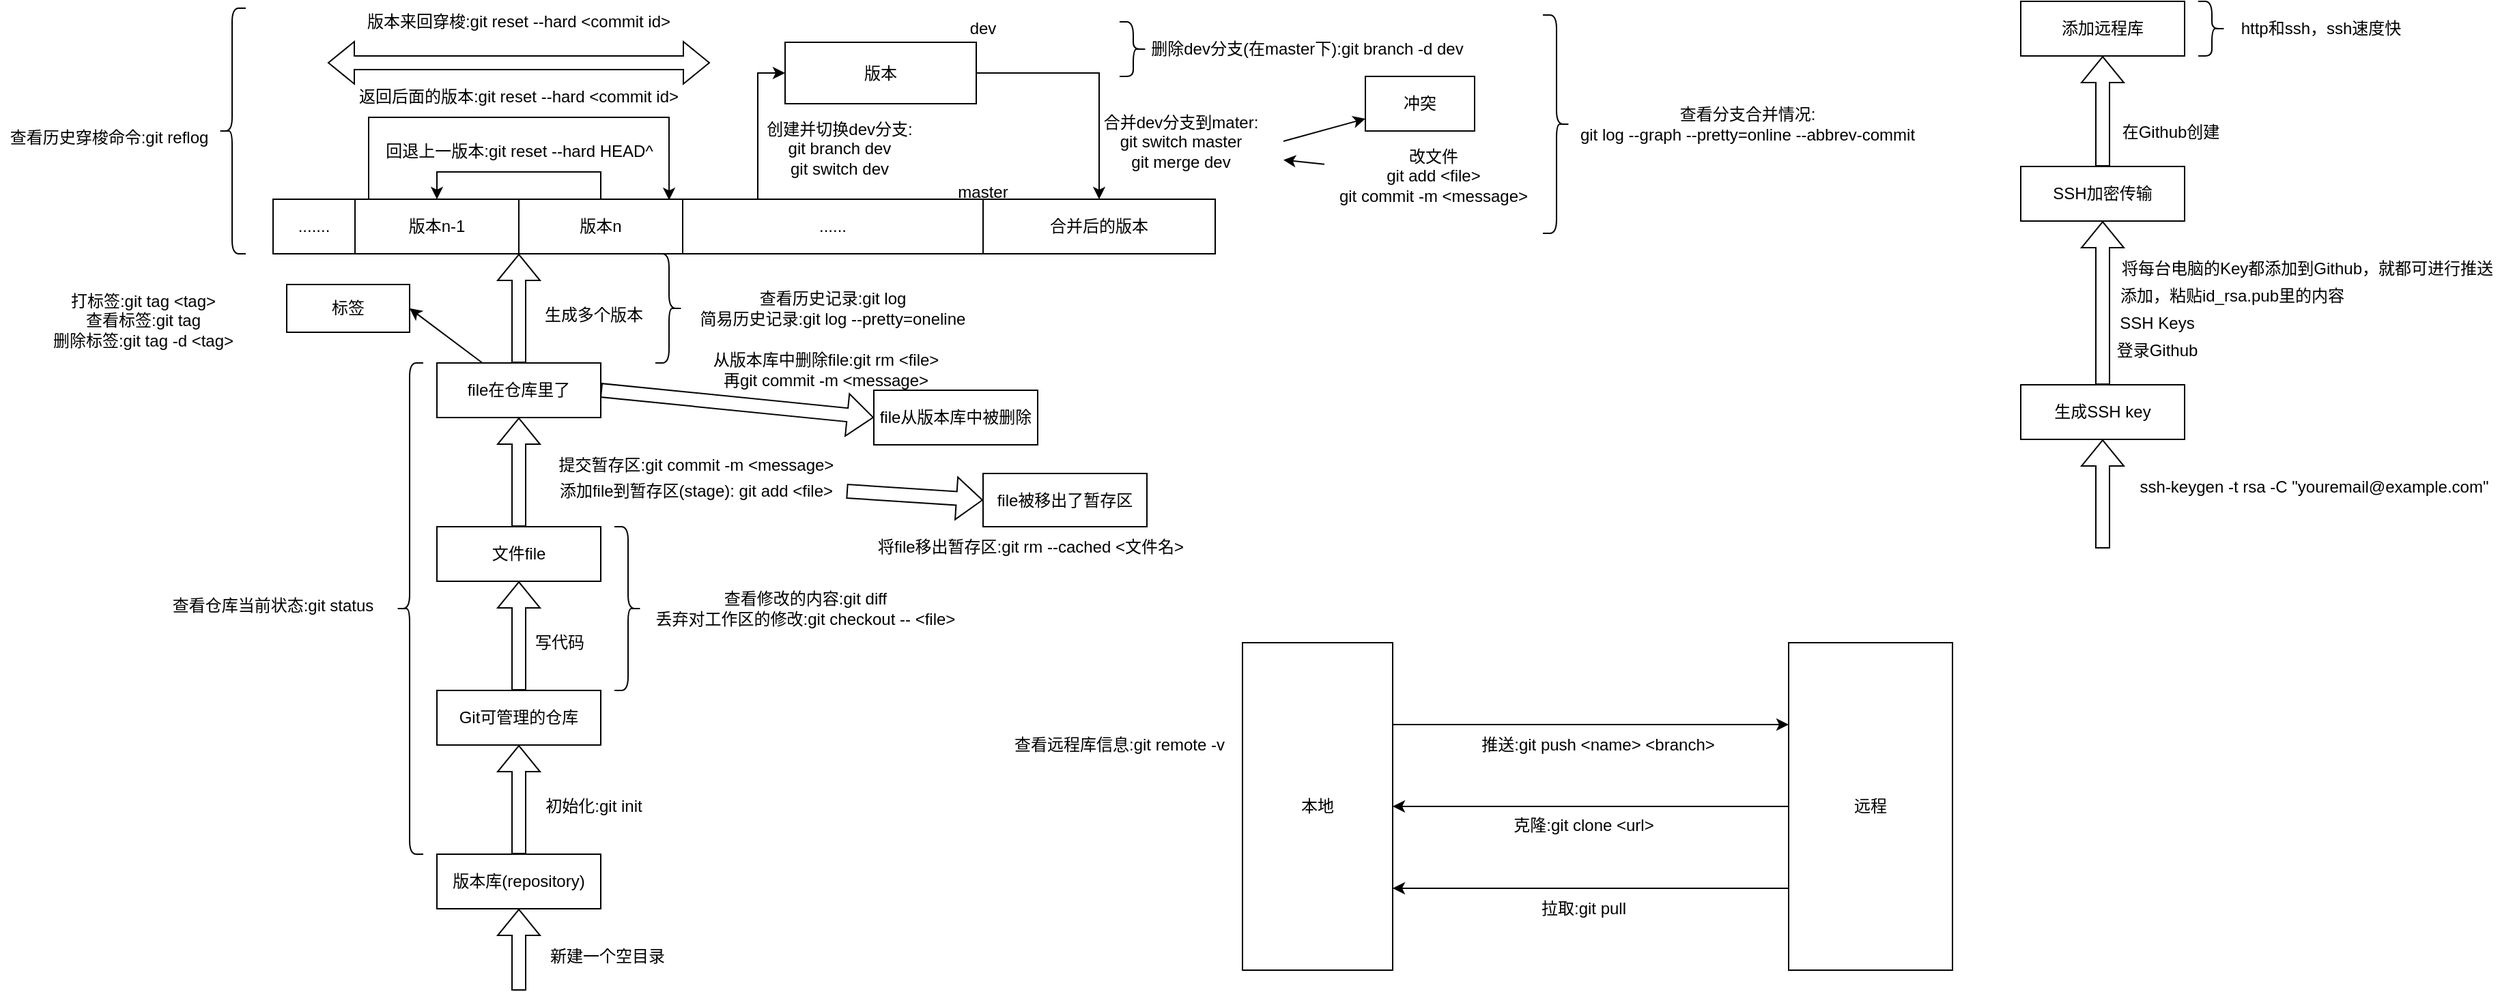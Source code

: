 <mxfile version="20.3.0" type="device"><diagram id="7AsoNADem4WIWNu8UOQh" name="第 1 页"><mxGraphModel dx="1185" dy="721" grid="1" gridSize="10" guides="1" tooltips="1" connect="1" arrows="1" fold="1" page="1" pageScale="1" pageWidth="1169" pageHeight="827" math="0" shadow="0"><root><mxCell id="0"/><mxCell id="1" parent="0"/><mxCell id="nb2i-MnFwxF-TkQ2LOz--84" style="edgeStyle=none;rounded=0;orthogonalLoop=1;jettySize=auto;html=1;entryX=0;entryY=0.25;entryDx=0;entryDy=0;exitX=1;exitY=0.25;exitDx=0;exitDy=0;" edge="1" parent="1" source="nb2i-MnFwxF-TkQ2LOz--1" target="nb2i-MnFwxF-TkQ2LOz--2"><mxGeometry relative="1" as="geometry"/></mxCell><mxCell id="nb2i-MnFwxF-TkQ2LOz--1" value="本地" style="rounded=0;whiteSpace=wrap;html=1;" vertex="1" parent="1"><mxGeometry x="920" y="560" width="110" height="240" as="geometry"/></mxCell><mxCell id="nb2i-MnFwxF-TkQ2LOz--63" style="edgeStyle=orthogonalEdgeStyle;rounded=0;orthogonalLoop=1;jettySize=auto;html=1;entryX=1;entryY=0.5;entryDx=0;entryDy=0;" edge="1" parent="1" source="nb2i-MnFwxF-TkQ2LOz--2" target="nb2i-MnFwxF-TkQ2LOz--1"><mxGeometry relative="1" as="geometry"/></mxCell><mxCell id="nb2i-MnFwxF-TkQ2LOz--86" style="edgeStyle=none;rounded=0;orthogonalLoop=1;jettySize=auto;html=1;entryX=1;entryY=0.75;entryDx=0;entryDy=0;exitX=0;exitY=0.75;exitDx=0;exitDy=0;" edge="1" parent="1" source="nb2i-MnFwxF-TkQ2LOz--2" target="nb2i-MnFwxF-TkQ2LOz--1"><mxGeometry relative="1" as="geometry"/></mxCell><mxCell id="nb2i-MnFwxF-TkQ2LOz--2" value="远程" style="rounded=0;whiteSpace=wrap;html=1;" vertex="1" parent="1"><mxGeometry x="1320" y="560" width="120" height="240" as="geometry"/></mxCell><mxCell id="nb2i-MnFwxF-TkQ2LOz--3" value="版本库(repository)" style="rounded=0;whiteSpace=wrap;html=1;" vertex="1" parent="1"><mxGeometry x="330" y="715" width="120" height="40" as="geometry"/></mxCell><mxCell id="nb2i-MnFwxF-TkQ2LOz--4" value="" style="shape=flexArrow;endArrow=classic;html=1;rounded=0;entryX=0.5;entryY=1;entryDx=0;entryDy=0;" edge="1" parent="1" target="nb2i-MnFwxF-TkQ2LOz--3"><mxGeometry width="50" height="50" relative="1" as="geometry"><mxPoint x="390" y="815" as="sourcePoint"/><mxPoint x="440" y="535" as="targetPoint"/></mxGeometry></mxCell><mxCell id="nb2i-MnFwxF-TkQ2LOz--6" value="新建一个空目录" style="text;html=1;strokeColor=none;fillColor=none;align=center;verticalAlign=middle;whiteSpace=wrap;rounded=0;" vertex="1" parent="1"><mxGeometry x="410" y="775" width="90" height="30" as="geometry"/></mxCell><mxCell id="nb2i-MnFwxF-TkQ2LOz--7" value="Git可管理的仓库" style="rounded=0;whiteSpace=wrap;html=1;" vertex="1" parent="1"><mxGeometry x="330" y="595" width="120" height="40" as="geometry"/></mxCell><mxCell id="nb2i-MnFwxF-TkQ2LOz--8" value="" style="shape=flexArrow;endArrow=classic;html=1;rounded=0;exitX=0.5;exitY=0;exitDx=0;exitDy=0;entryX=0.5;entryY=1;entryDx=0;entryDy=0;" edge="1" parent="1" source="nb2i-MnFwxF-TkQ2LOz--3" target="nb2i-MnFwxF-TkQ2LOz--7"><mxGeometry width="50" height="50" relative="1" as="geometry"><mxPoint x="390" y="585" as="sourcePoint"/><mxPoint x="440" y="535" as="targetPoint"/></mxGeometry></mxCell><mxCell id="nb2i-MnFwxF-TkQ2LOz--9" value="初始化:git init" style="text;html=1;strokeColor=none;fillColor=none;align=center;verticalAlign=middle;whiteSpace=wrap;rounded=0;" vertex="1" parent="1"><mxGeometry x="400" y="665" width="90" height="30" as="geometry"/></mxCell><mxCell id="nb2i-MnFwxF-TkQ2LOz--10" value="文件file" style="rounded=0;whiteSpace=wrap;html=1;" vertex="1" parent="1"><mxGeometry x="330" y="475" width="120" height="40" as="geometry"/></mxCell><mxCell id="nb2i-MnFwxF-TkQ2LOz--11" value="" style="shape=flexArrow;endArrow=classic;html=1;rounded=0;exitX=0.5;exitY=0;exitDx=0;exitDy=0;entryX=0.5;entryY=1;entryDx=0;entryDy=0;" edge="1" parent="1" source="nb2i-MnFwxF-TkQ2LOz--7" target="nb2i-MnFwxF-TkQ2LOz--10"><mxGeometry width="50" height="50" relative="1" as="geometry"><mxPoint x="400" y="555" as="sourcePoint"/><mxPoint x="450" y="505" as="targetPoint"/></mxGeometry></mxCell><mxCell id="nb2i-MnFwxF-TkQ2LOz--12" value="写代码" style="text;html=1;strokeColor=none;fillColor=none;align=center;verticalAlign=middle;whiteSpace=wrap;rounded=0;" vertex="1" parent="1"><mxGeometry x="390" y="545" width="60" height="30" as="geometry"/></mxCell><mxCell id="nb2i-MnFwxF-TkQ2LOz--90" style="edgeStyle=none;rounded=0;orthogonalLoop=1;jettySize=auto;html=1;entryX=1;entryY=0.5;entryDx=0;entryDy=0;" edge="1" parent="1" source="nb2i-MnFwxF-TkQ2LOz--13" target="nb2i-MnFwxF-TkQ2LOz--91"><mxGeometry relative="1" as="geometry"><mxPoint x="290" y="330" as="targetPoint"/></mxGeometry></mxCell><mxCell id="nb2i-MnFwxF-TkQ2LOz--13" value="file在仓库里了" style="rounded=0;whiteSpace=wrap;html=1;" vertex="1" parent="1"><mxGeometry x="330" y="355" width="120" height="40" as="geometry"/></mxCell><mxCell id="nb2i-MnFwxF-TkQ2LOz--14" value="" style="shape=flexArrow;endArrow=classic;html=1;rounded=0;exitX=0.5;exitY=0;exitDx=0;exitDy=0;entryX=0.5;entryY=1;entryDx=0;entryDy=0;" edge="1" parent="1" source="nb2i-MnFwxF-TkQ2LOz--10" target="nb2i-MnFwxF-TkQ2LOz--13"><mxGeometry width="50" height="50" relative="1" as="geometry"><mxPoint x="460" y="535" as="sourcePoint"/><mxPoint x="510" y="485" as="targetPoint"/></mxGeometry></mxCell><mxCell id="nb2i-MnFwxF-TkQ2LOz--15" value="添加file到暂存区(stage): git add &amp;lt;file&amp;gt;" style="text;html=1;strokeColor=none;fillColor=none;align=center;verticalAlign=middle;whiteSpace=wrap;rounded=0;" vertex="1" parent="1"><mxGeometry x="410" y="434" width="220" height="30" as="geometry"/></mxCell><mxCell id="nb2i-MnFwxF-TkQ2LOz--18" value="提交暂存区:git commit -m &amp;lt;message&amp;gt;" style="text;html=1;strokeColor=none;fillColor=none;align=center;verticalAlign=middle;whiteSpace=wrap;rounded=0;" vertex="1" parent="1"><mxGeometry x="410" y="415" width="220" height="30" as="geometry"/></mxCell><mxCell id="nb2i-MnFwxF-TkQ2LOz--19" value="" style="shape=curlyBracket;whiteSpace=wrap;html=1;rounded=1;" vertex="1" parent="1"><mxGeometry x="300" y="355" width="20" height="360" as="geometry"/></mxCell><mxCell id="nb2i-MnFwxF-TkQ2LOz--20" value="查看仓库当前状态:git status&lt;br&gt;" style="text;html=1;strokeColor=none;fillColor=none;align=center;verticalAlign=middle;whiteSpace=wrap;rounded=0;" vertex="1" parent="1"><mxGeometry x="130" y="520" width="160" height="25" as="geometry"/></mxCell><mxCell id="nb2i-MnFwxF-TkQ2LOz--21" value="" style="shape=curlyBracket;whiteSpace=wrap;html=1;rounded=1;flipH=1;" vertex="1" parent="1"><mxGeometry x="460" y="475" width="20" height="120" as="geometry"/></mxCell><mxCell id="nb2i-MnFwxF-TkQ2LOz--22" value="查看修改的内容:git diff&lt;br&gt;丢弃对工作区的修改:git checkout -- &amp;lt;file&amp;gt;" style="text;html=1;strokeColor=none;fillColor=none;align=center;verticalAlign=middle;whiteSpace=wrap;rounded=0;" vertex="1" parent="1"><mxGeometry x="480" y="520" width="240" height="30" as="geometry"/></mxCell><mxCell id="nb2i-MnFwxF-TkQ2LOz--33" style="edgeStyle=orthogonalEdgeStyle;rounded=0;orthogonalLoop=1;jettySize=auto;html=1;entryX=0.917;entryY=0.015;entryDx=0;entryDy=0;entryPerimeter=0;" edge="1" parent="1" source="nb2i-MnFwxF-TkQ2LOz--23" target="nb2i-MnFwxF-TkQ2LOz--26"><mxGeometry relative="1" as="geometry"><Array as="points"><mxPoint x="280" y="175"/><mxPoint x="500" y="175"/></Array></mxGeometry></mxCell><mxCell id="nb2i-MnFwxF-TkQ2LOz--23" value="版本n-1" style="rounded=0;whiteSpace=wrap;html=1;" vertex="1" parent="1"><mxGeometry x="270" y="235" width="120" height="40" as="geometry"/></mxCell><mxCell id="nb2i-MnFwxF-TkQ2LOz--24" value="" style="shape=flexArrow;endArrow=classic;html=1;rounded=0;exitX=0.5;exitY=0;exitDx=0;exitDy=0;" edge="1" parent="1" source="nb2i-MnFwxF-TkQ2LOz--13"><mxGeometry width="50" height="50" relative="1" as="geometry"><mxPoint x="480" y="315" as="sourcePoint"/><mxPoint x="390" y="275" as="targetPoint"/></mxGeometry></mxCell><mxCell id="nb2i-MnFwxF-TkQ2LOz--25" value="生成多个版本" style="text;html=1;strokeColor=none;fillColor=none;align=center;verticalAlign=middle;whiteSpace=wrap;rounded=0;" vertex="1" parent="1"><mxGeometry x="395" y="305" width="100" height="30" as="geometry"/></mxCell><mxCell id="nb2i-MnFwxF-TkQ2LOz--31" style="edgeStyle=orthogonalEdgeStyle;rounded=0;orthogonalLoop=1;jettySize=auto;html=1;entryX=0.5;entryY=0;entryDx=0;entryDy=0;" edge="1" parent="1" source="nb2i-MnFwxF-TkQ2LOz--26" target="nb2i-MnFwxF-TkQ2LOz--23"><mxGeometry relative="1" as="geometry"/></mxCell><mxCell id="nb2i-MnFwxF-TkQ2LOz--26" value="版本n" style="rounded=0;whiteSpace=wrap;html=1;" vertex="1" parent="1"><mxGeometry x="390" y="235" width="120" height="40" as="geometry"/></mxCell><mxCell id="nb2i-MnFwxF-TkQ2LOz--67" style="edgeStyle=orthogonalEdgeStyle;rounded=0;orthogonalLoop=1;jettySize=auto;html=1;entryX=0;entryY=0.5;entryDx=0;entryDy=0;" edge="1" parent="1" source="nb2i-MnFwxF-TkQ2LOz--27" target="nb2i-MnFwxF-TkQ2LOz--65"><mxGeometry relative="1" as="geometry"><Array as="points"><mxPoint x="565" y="142"/></Array></mxGeometry></mxCell><mxCell id="nb2i-MnFwxF-TkQ2LOz--27" value="......" style="rounded=0;whiteSpace=wrap;html=1;" vertex="1" parent="1"><mxGeometry x="510" y="235" width="220" height="40" as="geometry"/></mxCell><mxCell id="nb2i-MnFwxF-TkQ2LOz--28" value="......." style="rounded=0;whiteSpace=wrap;html=1;" vertex="1" parent="1"><mxGeometry x="210" y="235" width="60" height="40" as="geometry"/></mxCell><mxCell id="nb2i-MnFwxF-TkQ2LOz--29" value="" style="shape=curlyBracket;whiteSpace=wrap;html=1;rounded=1;flipH=1;" vertex="1" parent="1"><mxGeometry x="490" y="275" width="20" height="80" as="geometry"/></mxCell><mxCell id="nb2i-MnFwxF-TkQ2LOz--30" value="查看历史记录:git log&lt;br&gt;简易历史记录:git log --pretty=oneline" style="text;html=1;strokeColor=none;fillColor=none;align=center;verticalAlign=middle;whiteSpace=wrap;rounded=0;" vertex="1" parent="1"><mxGeometry x="510" y="300" width="220" height="30" as="geometry"/></mxCell><mxCell id="nb2i-MnFwxF-TkQ2LOz--32" value="回退上一版本:git reset --hard HEAD^" style="text;html=1;strokeColor=none;fillColor=none;align=center;verticalAlign=middle;whiteSpace=wrap;rounded=0;" vertex="1" parent="1"><mxGeometry x="282.5" y="185" width="215" height="30" as="geometry"/></mxCell><mxCell id="nb2i-MnFwxF-TkQ2LOz--34" value="返回后面的版本:git reset --hard &amp;lt;commit id&amp;gt;" style="text;html=1;strokeColor=none;fillColor=none;align=center;verticalAlign=middle;whiteSpace=wrap;rounded=0;" vertex="1" parent="1"><mxGeometry x="270" y="145" width="240" height="30" as="geometry"/></mxCell><mxCell id="nb2i-MnFwxF-TkQ2LOz--37" value="" style="shape=curlyBracket;whiteSpace=wrap;html=1;rounded=1;" vertex="1" parent="1"><mxGeometry x="170" y="95" width="20" height="180" as="geometry"/></mxCell><mxCell id="nb2i-MnFwxF-TkQ2LOz--38" value="查看历史穿梭命令:git reflog" style="text;html=1;strokeColor=none;fillColor=none;align=center;verticalAlign=middle;whiteSpace=wrap;rounded=0;" vertex="1" parent="1"><mxGeometry x="10" y="175" width="160" height="30" as="geometry"/></mxCell><mxCell id="nb2i-MnFwxF-TkQ2LOz--39" value="" style="shape=flexArrow;endArrow=classic;html=1;rounded=0;exitX=1;exitY=0.5;exitDx=0;exitDy=0;entryX=0;entryY=0.5;entryDx=0;entryDy=0;" edge="1" parent="1" source="nb2i-MnFwxF-TkQ2LOz--15" target="nb2i-MnFwxF-TkQ2LOz--41"><mxGeometry width="50" height="50" relative="1" as="geometry"><mxPoint x="610" y="485" as="sourcePoint"/><mxPoint x="730" y="449" as="targetPoint"/></mxGeometry></mxCell><mxCell id="nb2i-MnFwxF-TkQ2LOz--40" value="将file移出暂存区:git rm --cached &amp;lt;文件名&amp;gt;" style="text;html=1;strokeColor=none;fillColor=none;align=center;verticalAlign=middle;whiteSpace=wrap;rounded=0;" vertex="1" parent="1"><mxGeometry x="650" y="475" width="230" height="30" as="geometry"/></mxCell><mxCell id="nb2i-MnFwxF-TkQ2LOz--41" value="file被移出了暂存区" style="rounded=0;whiteSpace=wrap;html=1;" vertex="1" parent="1"><mxGeometry x="730" y="436" width="120" height="39" as="geometry"/></mxCell><mxCell id="nb2i-MnFwxF-TkQ2LOz--42" value="" style="shape=flexArrow;endArrow=classic;startArrow=classic;html=1;rounded=0;" edge="1" parent="1"><mxGeometry width="100" height="100" relative="1" as="geometry"><mxPoint x="250" y="135" as="sourcePoint"/><mxPoint x="530" y="135" as="targetPoint"/></mxGeometry></mxCell><mxCell id="nb2i-MnFwxF-TkQ2LOz--43" value="版本来回穿梭:git reset --hard &amp;lt;commit id&amp;gt;" style="text;html=1;strokeColor=none;fillColor=none;align=center;verticalAlign=middle;whiteSpace=wrap;rounded=0;" vertex="1" parent="1"><mxGeometry x="270" y="90" width="240" height="30" as="geometry"/></mxCell><mxCell id="nb2i-MnFwxF-TkQ2LOz--44" value="" style="shape=flexArrow;endArrow=classic;html=1;rounded=0;exitX=1;exitY=0.5;exitDx=0;exitDy=0;" edge="1" parent="1" source="nb2i-MnFwxF-TkQ2LOz--13"><mxGeometry width="50" height="50" relative="1" as="geometry"><mxPoint x="490" y="475" as="sourcePoint"/><mxPoint x="650" y="395" as="targetPoint"/></mxGeometry></mxCell><mxCell id="nb2i-MnFwxF-TkQ2LOz--45" value="从版本库中删除file:git rm &amp;lt;file&amp;gt;&lt;br&gt;再git commit -m &amp;lt;message&amp;gt;" style="text;html=1;strokeColor=none;fillColor=none;align=center;verticalAlign=middle;whiteSpace=wrap;rounded=0;" vertex="1" parent="1"><mxGeometry x="490" y="345" width="250" height="30" as="geometry"/></mxCell><mxCell id="nb2i-MnFwxF-TkQ2LOz--46" value="file从版本库中被删除" style="rounded=0;whiteSpace=wrap;html=1;" vertex="1" parent="1"><mxGeometry x="650" y="375" width="120" height="40" as="geometry"/></mxCell><mxCell id="nb2i-MnFwxF-TkQ2LOz--47" value="" style="shape=flexArrow;endArrow=classic;html=1;rounded=0;entryX=0.5;entryY=1;entryDx=0;entryDy=0;" edge="1" parent="1" target="nb2i-MnFwxF-TkQ2LOz--48"><mxGeometry width="50" height="50" relative="1" as="geometry"><mxPoint x="1550" y="491" as="sourcePoint"/><mxPoint x="1550" y="411" as="targetPoint"/></mxGeometry></mxCell><mxCell id="nb2i-MnFwxF-TkQ2LOz--48" value="生成SSH key" style="rounded=0;whiteSpace=wrap;html=1;" vertex="1" parent="1"><mxGeometry x="1490" y="371" width="120" height="40" as="geometry"/></mxCell><mxCell id="nb2i-MnFwxF-TkQ2LOz--49" value="ssh-keygen -t rsa -C &quot;youremail@example.com&quot;" style="text;html=1;strokeColor=none;fillColor=none;align=center;verticalAlign=middle;whiteSpace=wrap;rounded=0;" vertex="1" parent="1"><mxGeometry x="1570" y="431" width="270" height="30" as="geometry"/></mxCell><mxCell id="nb2i-MnFwxF-TkQ2LOz--50" value="" style="shape=flexArrow;endArrow=classic;html=1;rounded=0;exitX=0.5;exitY=0;exitDx=0;exitDy=0;entryX=0.5;entryY=1;entryDx=0;entryDy=0;" edge="1" parent="1" source="nb2i-MnFwxF-TkQ2LOz--48" target="nb2i-MnFwxF-TkQ2LOz--51"><mxGeometry width="50" height="50" relative="1" as="geometry"><mxPoint x="1590" y="221" as="sourcePoint"/><mxPoint x="1550" y="261" as="targetPoint"/></mxGeometry></mxCell><mxCell id="nb2i-MnFwxF-TkQ2LOz--51" value="SSH加密传输" style="rounded=0;whiteSpace=wrap;html=1;" vertex="1" parent="1"><mxGeometry x="1490" y="211" width="120" height="40" as="geometry"/></mxCell><mxCell id="nb2i-MnFwxF-TkQ2LOz--52" value="登录Github" style="text;html=1;strokeColor=none;fillColor=none;align=center;verticalAlign=middle;whiteSpace=wrap;rounded=0;" vertex="1" parent="1"><mxGeometry x="1550" y="331" width="80" height="30" as="geometry"/></mxCell><mxCell id="nb2i-MnFwxF-TkQ2LOz--53" value="SSH Keys" style="text;html=1;strokeColor=none;fillColor=none;align=center;verticalAlign=middle;whiteSpace=wrap;rounded=0;" vertex="1" parent="1"><mxGeometry x="1560" y="311" width="60" height="30" as="geometry"/></mxCell><mxCell id="nb2i-MnFwxF-TkQ2LOz--54" value="添加，粘贴id_rsa.pub里的内容" style="text;html=1;strokeColor=none;fillColor=none;align=center;verticalAlign=middle;whiteSpace=wrap;rounded=0;" vertex="1" parent="1"><mxGeometry x="1560" y="291" width="170" height="30" as="geometry"/></mxCell><mxCell id="nb2i-MnFwxF-TkQ2LOz--55" value="将每台电脑的Key都添加到Github，就都可进行推送" style="text;html=1;strokeColor=none;fillColor=none;align=center;verticalAlign=middle;whiteSpace=wrap;rounded=0;" vertex="1" parent="1"><mxGeometry x="1560" y="271" width="280" height="30" as="geometry"/></mxCell><mxCell id="nb2i-MnFwxF-TkQ2LOz--56" value="添加远程库" style="rounded=0;whiteSpace=wrap;html=1;" vertex="1" parent="1"><mxGeometry x="1490" y="90" width="120" height="40" as="geometry"/></mxCell><mxCell id="nb2i-MnFwxF-TkQ2LOz--57" value="" style="shape=flexArrow;endArrow=classic;html=1;rounded=0;exitX=0.5;exitY=0;exitDx=0;exitDy=0;entryX=0.5;entryY=1;entryDx=0;entryDy=0;" edge="1" parent="1" source="nb2i-MnFwxF-TkQ2LOz--51" target="nb2i-MnFwxF-TkQ2LOz--56"><mxGeometry width="50" height="50" relative="1" as="geometry"><mxPoint x="1370" y="181" as="sourcePoint"/><mxPoint x="1420" y="131" as="targetPoint"/></mxGeometry></mxCell><mxCell id="nb2i-MnFwxF-TkQ2LOz--58" value="在Github创建" style="text;html=1;strokeColor=none;fillColor=none;align=center;verticalAlign=middle;whiteSpace=wrap;rounded=0;" vertex="1" parent="1"><mxGeometry x="1540" y="171" width="120" height="30" as="geometry"/></mxCell><mxCell id="nb2i-MnFwxF-TkQ2LOz--61" value="" style="shape=curlyBracket;whiteSpace=wrap;html=1;rounded=1;flipH=1;" vertex="1" parent="1"><mxGeometry x="1620" y="90" width="20" height="40" as="geometry"/></mxCell><mxCell id="nb2i-MnFwxF-TkQ2LOz--62" value="http和ssh，ssh速度快" style="text;html=1;strokeColor=none;fillColor=none;align=center;verticalAlign=middle;whiteSpace=wrap;rounded=0;" vertex="1" parent="1"><mxGeometry x="1650" y="95" width="120" height="30" as="geometry"/></mxCell><mxCell id="nb2i-MnFwxF-TkQ2LOz--64" value="克隆:git clone &amp;lt;url&amp;gt;" style="text;html=1;strokeColor=none;fillColor=none;align=center;verticalAlign=middle;whiteSpace=wrap;rounded=0;" vertex="1" parent="1"><mxGeometry x="1090" y="679" width="160" height="30" as="geometry"/></mxCell><mxCell id="nb2i-MnFwxF-TkQ2LOz--71" style="edgeStyle=orthogonalEdgeStyle;rounded=0;orthogonalLoop=1;jettySize=auto;html=1;entryX=0.5;entryY=0;entryDx=0;entryDy=0;" edge="1" parent="1" source="nb2i-MnFwxF-TkQ2LOz--65" target="nb2i-MnFwxF-TkQ2LOz--70"><mxGeometry relative="1" as="geometry"/></mxCell><mxCell id="nb2i-MnFwxF-TkQ2LOz--65" value="版本" style="rounded=0;whiteSpace=wrap;html=1;" vertex="1" parent="1"><mxGeometry x="585" y="120" width="140" height="45" as="geometry"/></mxCell><mxCell id="nb2i-MnFwxF-TkQ2LOz--66" value="master" style="text;html=1;strokeColor=none;fillColor=none;align=center;verticalAlign=middle;whiteSpace=wrap;rounded=0;" vertex="1" parent="1"><mxGeometry x="700" y="215" width="60" height="30" as="geometry"/></mxCell><mxCell id="nb2i-MnFwxF-TkQ2LOz--68" value="创建并切换dev分支:&lt;br&gt;git branch dev&lt;br&gt;git switch dev" style="text;html=1;strokeColor=none;fillColor=none;align=center;verticalAlign=middle;whiteSpace=wrap;rounded=0;" vertex="1" parent="1"><mxGeometry x="570" y="175" width="110" height="45" as="geometry"/></mxCell><mxCell id="nb2i-MnFwxF-TkQ2LOz--69" value="dev" style="text;html=1;strokeColor=none;fillColor=none;align=center;verticalAlign=middle;whiteSpace=wrap;rounded=0;" vertex="1" parent="1"><mxGeometry x="700" y="95" width="60" height="30" as="geometry"/></mxCell><mxCell id="nb2i-MnFwxF-TkQ2LOz--70" value="合并后的版本" style="rounded=0;whiteSpace=wrap;html=1;" vertex="1" parent="1"><mxGeometry x="730" y="235" width="170" height="40" as="geometry"/></mxCell><mxCell id="nb2i-MnFwxF-TkQ2LOz--72" value="合并dev分支到mater:&lt;br&gt;git switch master&lt;br&gt;git merge dev" style="text;html=1;strokeColor=none;fillColor=none;align=center;verticalAlign=middle;whiteSpace=wrap;rounded=0;" vertex="1" parent="1"><mxGeometry x="800" y="165" width="150" height="55" as="geometry"/></mxCell><mxCell id="nb2i-MnFwxF-TkQ2LOz--73" value="" style="shape=curlyBracket;whiteSpace=wrap;html=1;rounded=1;flipH=1;size=0.5;" vertex="1" parent="1"><mxGeometry x="830" y="105" width="20" height="40" as="geometry"/></mxCell><mxCell id="nb2i-MnFwxF-TkQ2LOz--74" value="删除dev分支(在master下):git branch -d dev" style="text;html=1;strokeColor=none;fillColor=none;align=center;verticalAlign=middle;whiteSpace=wrap;rounded=0;" vertex="1" parent="1"><mxGeometry x="850" y="110" width="235" height="30" as="geometry"/></mxCell><mxCell id="nb2i-MnFwxF-TkQ2LOz--76" value="" style="endArrow=classic;html=1;rounded=0;exitX=1;exitY=0.5;exitDx=0;exitDy=0;" edge="1" parent="1" source="nb2i-MnFwxF-TkQ2LOz--72" target="nb2i-MnFwxF-TkQ2LOz--77"><mxGeometry width="50" height="50" relative="1" as="geometry"><mxPoint x="810" y="360" as="sourcePoint"/><mxPoint x="1020" y="193" as="targetPoint"/></mxGeometry></mxCell><mxCell id="nb2i-MnFwxF-TkQ2LOz--77" value="冲突" style="rounded=0;whiteSpace=wrap;html=1;" vertex="1" parent="1"><mxGeometry x="1010" y="145" width="80" height="40" as="geometry"/></mxCell><mxCell id="nb2i-MnFwxF-TkQ2LOz--81" style="edgeStyle=none;rounded=0;orthogonalLoop=1;jettySize=auto;html=1;entryX=1;entryY=0.75;entryDx=0;entryDy=0;" edge="1" parent="1" source="nb2i-MnFwxF-TkQ2LOz--79" target="nb2i-MnFwxF-TkQ2LOz--72"><mxGeometry relative="1" as="geometry"/></mxCell><mxCell id="nb2i-MnFwxF-TkQ2LOz--79" value="改文件&lt;br&gt;git add &amp;lt;file&amp;gt;&lt;br&gt;git commit -m &amp;lt;message&amp;gt;" style="text;html=1;strokeColor=none;fillColor=none;align=center;verticalAlign=middle;whiteSpace=wrap;rounded=0;" vertex="1" parent="1"><mxGeometry x="980" y="190" width="160" height="55" as="geometry"/></mxCell><mxCell id="nb2i-MnFwxF-TkQ2LOz--82" value="" style="shape=curlyBracket;whiteSpace=wrap;html=1;rounded=1;flipH=1;" vertex="1" parent="1"><mxGeometry x="1140" y="100" width="20" height="160" as="geometry"/></mxCell><mxCell id="nb2i-MnFwxF-TkQ2LOz--83" value="查看分支合并情况:&lt;br&gt;git log --graph --pretty=online --abbrev-commit" style="text;html=1;strokeColor=none;fillColor=none;align=center;verticalAlign=middle;whiteSpace=wrap;rounded=0;" vertex="1" parent="1"><mxGeometry x="1160" y="165" width="260" height="30" as="geometry"/></mxCell><mxCell id="nb2i-MnFwxF-TkQ2LOz--85" value="推送:git push &amp;lt;name&amp;gt; &amp;lt;branch&amp;gt;" style="text;html=1;strokeColor=none;fillColor=none;align=center;verticalAlign=middle;whiteSpace=wrap;rounded=0;" vertex="1" parent="1"><mxGeometry x="1085" y="620" width="191" height="30" as="geometry"/></mxCell><mxCell id="nb2i-MnFwxF-TkQ2LOz--87" value="拉取:git pull" style="text;html=1;strokeColor=none;fillColor=none;align=center;verticalAlign=middle;whiteSpace=wrap;rounded=0;" vertex="1" parent="1"><mxGeometry x="1090" y="740" width="160" height="30" as="geometry"/></mxCell><mxCell id="nb2i-MnFwxF-TkQ2LOz--88" value="查看远程库信息:git remote -v" style="text;html=1;strokeColor=none;fillColor=none;align=center;verticalAlign=middle;whiteSpace=wrap;rounded=0;" vertex="1" parent="1"><mxGeometry x="740" y="620" width="180" height="30" as="geometry"/></mxCell><mxCell id="nb2i-MnFwxF-TkQ2LOz--91" value="标签" style="rounded=0;whiteSpace=wrap;html=1;" vertex="1" parent="1"><mxGeometry x="220" y="297.5" width="90" height="35" as="geometry"/></mxCell><mxCell id="nb2i-MnFwxF-TkQ2LOz--92" value="打标签:git tag &amp;lt;tag&amp;gt;&lt;br&gt;查看标签:git tag&lt;br&gt;删除标签:git tag -d &amp;lt;tag&amp;gt;&lt;br&gt;" style="text;html=1;strokeColor=none;fillColor=none;align=center;verticalAlign=middle;whiteSpace=wrap;rounded=0;" vertex="1" parent="1"><mxGeometry x="30" y="297.5" width="170" height="52.5" as="geometry"/></mxCell></root></mxGraphModel></diagram></mxfile>